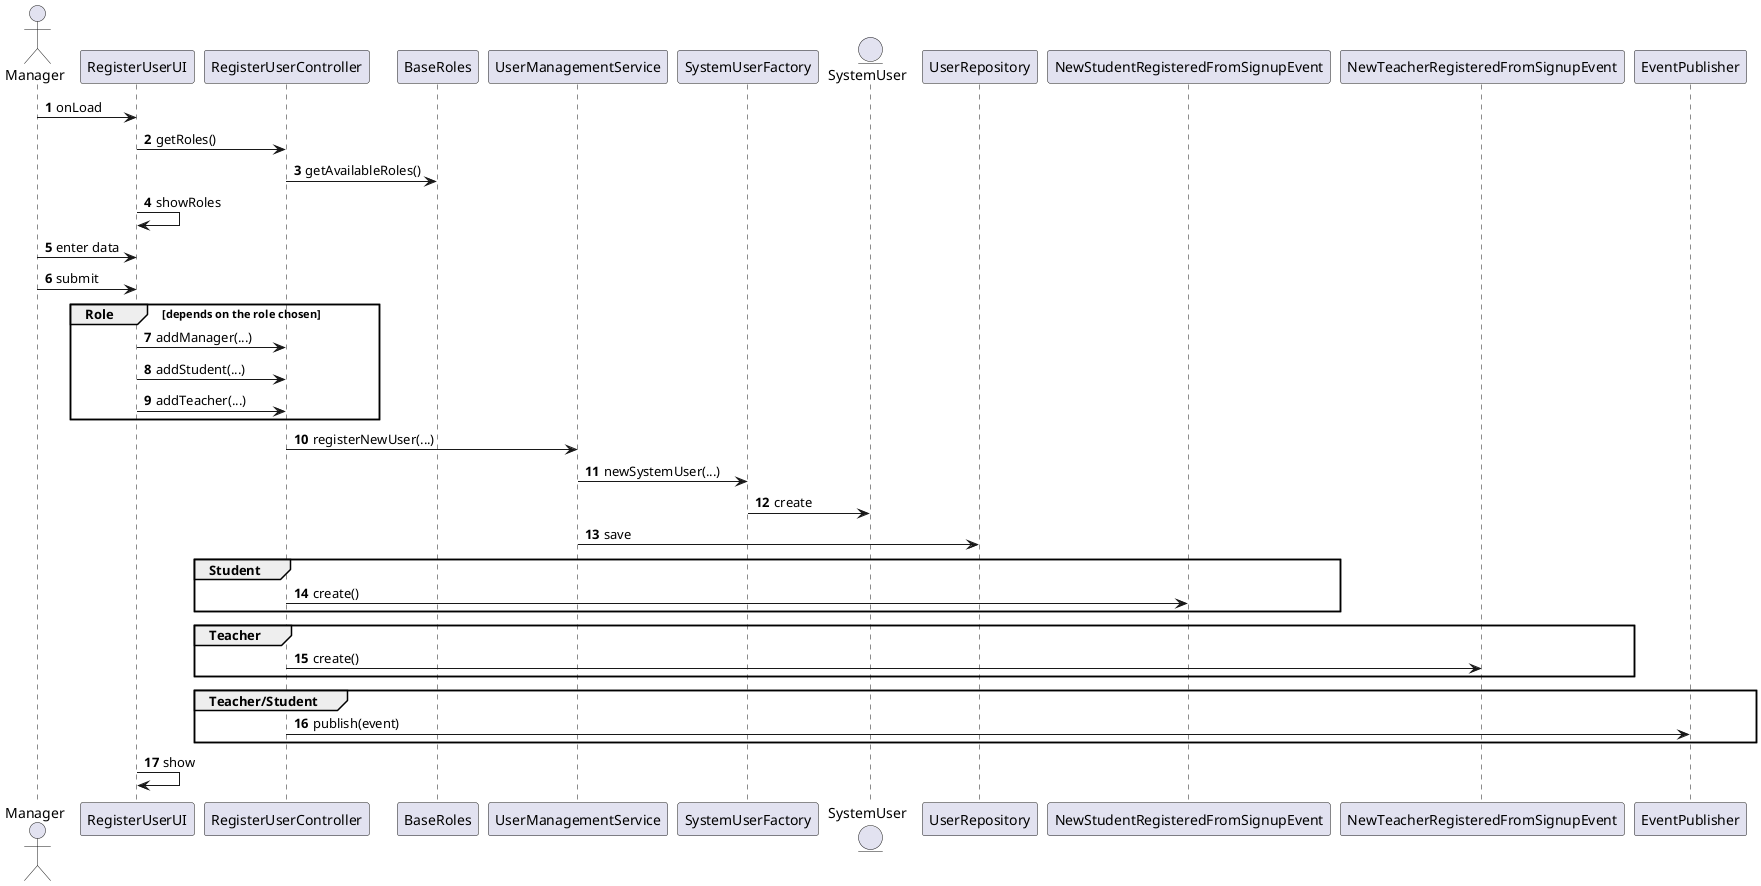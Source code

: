 @startuml
'https://plantuml.com/sequence-diagram

autonumber
actor Manager

Manager -> RegisterUserUI: onLoad
RegisterUserUI -> RegisterUserController: getRoles()
RegisterUserController -> BaseRoles: getAvailableRoles()
RegisterUserUI -> RegisterUserUI : showRoles
Manager -> RegisterUserUI: enter data
Manager -> RegisterUserUI: submit
group Role [depends on the role chosen]
RegisterUserUI -> RegisterUserController: addManager(...)
RegisterUserUI -> RegisterUserController: addStudent(...)
RegisterUserUI -> RegisterUserController: addTeacher(...)
end
RegisterUserController -> UserManagementService: registerNewUser(...)
UserManagementService -> SystemUserFactory: newSystemUser(...)
entity SystemUser
SystemUserFactory -> SystemUser: create
UserManagementService -> UserRepository: save
group Student
RegisterUserController -> NewStudentRegisteredFromSignupEvent: create()
end
group Teacher
RegisterUserController -> NewTeacherRegisteredFromSignupEvent: create()
end
group Teacher/Student
RegisterUserController -> EventPublisher: publish(event)
end
RegisterUserUI -> RegisterUserUI: show

@enduml